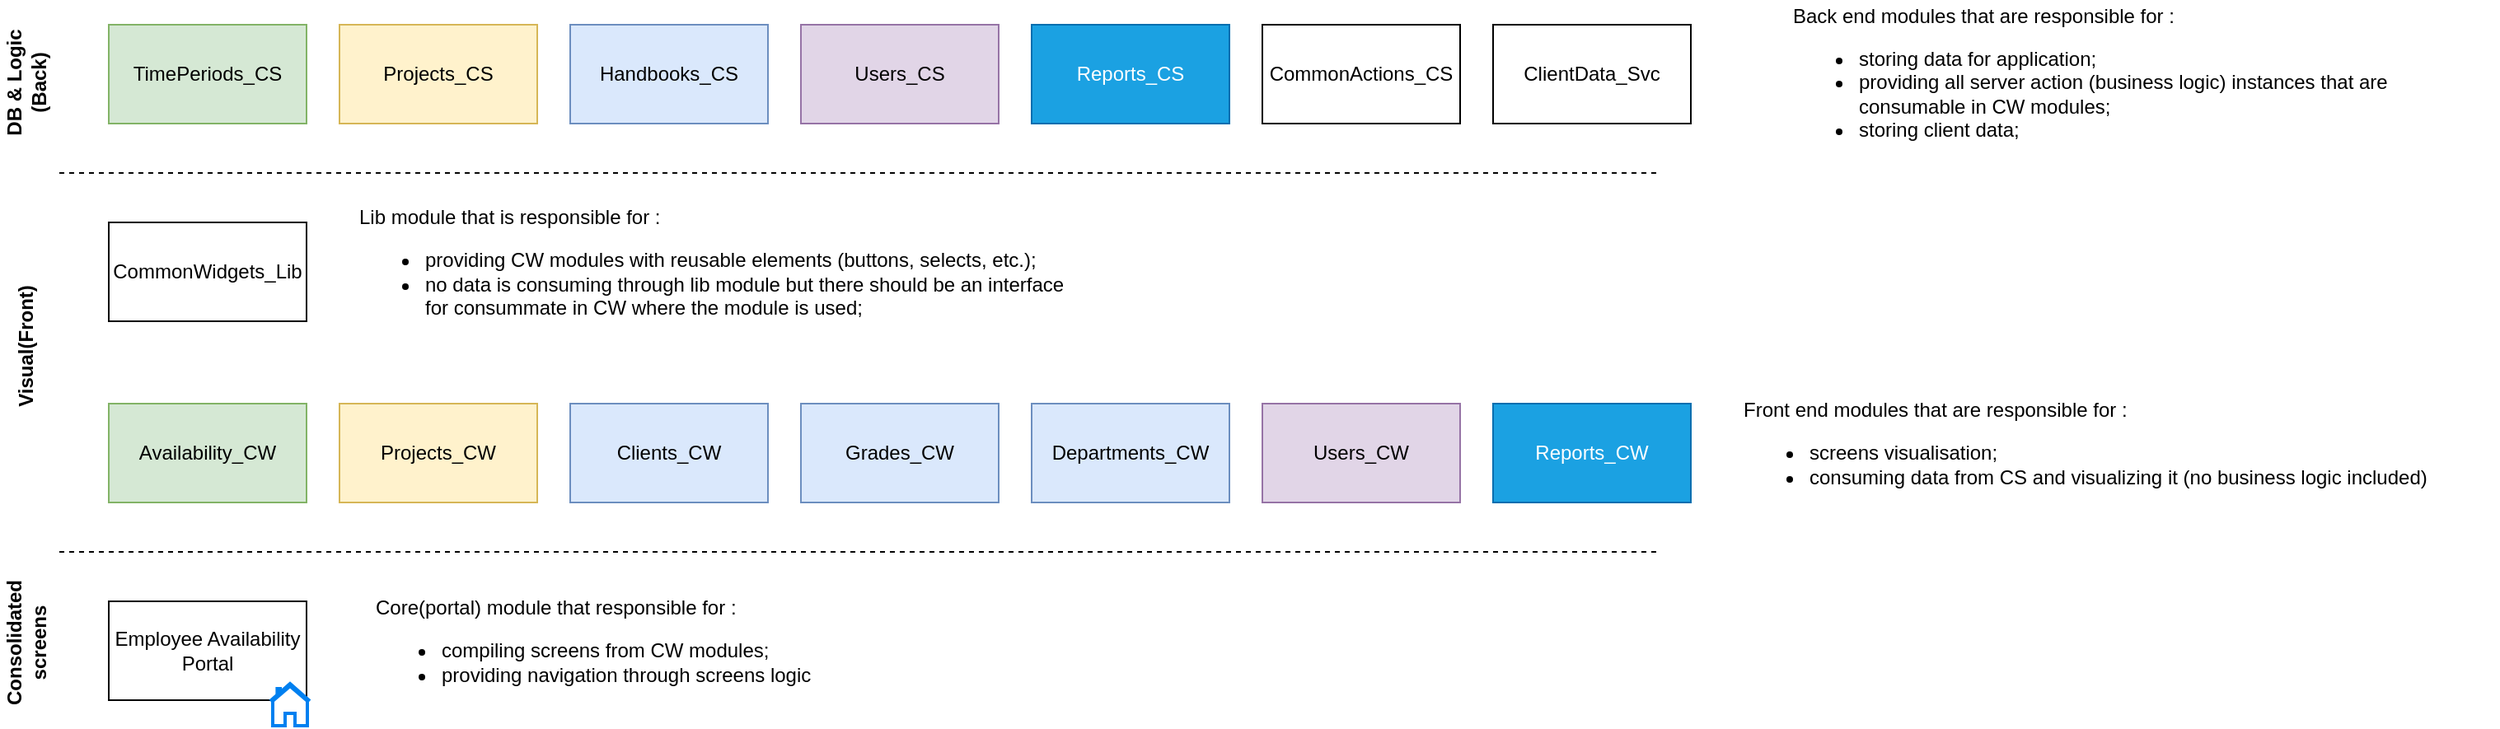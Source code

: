 <mxfile version="21.2.3" type="github">
  <diagram name="Page-1" id="EcyBj0qiCMglR1N4Lg6O">
    <mxGraphModel dx="2537" dy="1999" grid="1" gridSize="10" guides="1" tooltips="1" connect="1" arrows="1" fold="1" page="1" pageScale="1" pageWidth="850" pageHeight="1100" math="0" shadow="0">
      <root>
        <mxCell id="0" />
        <mxCell id="1" parent="0" />
        <mxCell id="KXue2aMbg075SF02Jcah-1" value="Employee Availability&lt;br&gt;Portal" style="rounded=0;whiteSpace=wrap;html=1;" parent="1" vertex="1">
          <mxGeometry x="60" y="-250" width="120" height="60" as="geometry" />
        </mxCell>
        <mxCell id="KXue2aMbg075SF02Jcah-2" value="TimePeriods_CS" style="rounded=0;whiteSpace=wrap;html=1;fillColor=#d5e8d4;strokeColor=#82b366;" parent="1" vertex="1">
          <mxGeometry x="60" y="-600" width="120" height="60" as="geometry" />
        </mxCell>
        <mxCell id="KXue2aMbg075SF02Jcah-3" value="Users_CS" style="rounded=0;whiteSpace=wrap;html=1;fillColor=#e1d5e7;strokeColor=#9673a6;" parent="1" vertex="1">
          <mxGeometry x="480" y="-600" width="120" height="60" as="geometry" />
        </mxCell>
        <mxCell id="KXue2aMbg075SF02Jcah-4" value="Handbooks_CS" style="rounded=0;whiteSpace=wrap;html=1;fillColor=#dae8fc;strokeColor=#6c8ebf;" parent="1" vertex="1">
          <mxGeometry x="340" y="-600" width="120" height="60" as="geometry" />
        </mxCell>
        <mxCell id="KXue2aMbg075SF02Jcah-5" value="Projects_CS" style="rounded=0;whiteSpace=wrap;html=1;fillColor=#fff2cc;strokeColor=#d6b656;" parent="1" vertex="1">
          <mxGeometry x="200" y="-600" width="120" height="60" as="geometry" />
        </mxCell>
        <mxCell id="KXue2aMbg075SF02Jcah-6" value="CommonWidgets_Lib" style="rounded=0;whiteSpace=wrap;html=1;" parent="1" vertex="1">
          <mxGeometry x="60" y="-480" width="120" height="60" as="geometry" />
        </mxCell>
        <mxCell id="KXue2aMbg075SF02Jcah-7" value="" style="endArrow=none;dashed=1;html=1;rounded=0;" parent="1" edge="1">
          <mxGeometry width="50" height="50" relative="1" as="geometry">
            <mxPoint x="30" y="-510" as="sourcePoint" />
            <mxPoint x="1000" y="-510" as="targetPoint" />
          </mxGeometry>
        </mxCell>
        <mxCell id="KXue2aMbg075SF02Jcah-8" value="" style="endArrow=none;dashed=1;html=1;rounded=0;" parent="1" edge="1">
          <mxGeometry width="50" height="50" relative="1" as="geometry">
            <mxPoint x="30" y="-280" as="sourcePoint" />
            <mxPoint x="1000" y="-280" as="targetPoint" />
          </mxGeometry>
        </mxCell>
        <mxCell id="KXue2aMbg075SF02Jcah-9" value="Availability_CW" style="rounded=0;whiteSpace=wrap;html=1;fillColor=#d5e8d4;strokeColor=#82b366;" parent="1" vertex="1">
          <mxGeometry x="60" y="-370" width="120" height="60" as="geometry" />
        </mxCell>
        <mxCell id="KXue2aMbg075SF02Jcah-10" value="Projects_CW" style="rounded=0;whiteSpace=wrap;html=1;fillColor=#fff2cc;strokeColor=#d6b656;" parent="1" vertex="1">
          <mxGeometry x="200" y="-370" width="120" height="60" as="geometry" />
        </mxCell>
        <mxCell id="KXue2aMbg075SF02Jcah-11" value="Clients_CW" style="rounded=0;whiteSpace=wrap;html=1;fillColor=#dae8fc;strokeColor=#6c8ebf;" parent="1" vertex="1">
          <mxGeometry x="340" y="-370" width="120" height="60" as="geometry" />
        </mxCell>
        <mxCell id="KXue2aMbg075SF02Jcah-12" value="Grades_CW" style="rounded=0;whiteSpace=wrap;html=1;fillColor=#dae8fc;strokeColor=#6c8ebf;" parent="1" vertex="1">
          <mxGeometry x="480" y="-370" width="120" height="60" as="geometry" />
        </mxCell>
        <mxCell id="KXue2aMbg075SF02Jcah-13" value="Departments_CW" style="rounded=0;whiteSpace=wrap;html=1;fillColor=#dae8fc;strokeColor=#6c8ebf;" parent="1" vertex="1">
          <mxGeometry x="620" y="-370" width="120" height="60" as="geometry" />
        </mxCell>
        <mxCell id="KXue2aMbg075SF02Jcah-14" value="Reports_CW" style="rounded=0;whiteSpace=wrap;html=1;fillColor=#1ba1e2;fontColor=#ffffff;strokeColor=#006EAF;" parent="1" vertex="1">
          <mxGeometry x="900" y="-370" width="120" height="60" as="geometry" />
        </mxCell>
        <mxCell id="KXue2aMbg075SF02Jcah-15" value="Visual(Front)" style="text;html=1;strokeColor=none;fillColor=none;align=center;verticalAlign=middle;whiteSpace=wrap;rounded=0;rotation=-90;fontStyle=1" parent="1" vertex="1">
          <mxGeometry x="-20" y="-420" width="60" height="30" as="geometry" />
        </mxCell>
        <mxCell id="KXue2aMbg075SF02Jcah-16" value="DB &amp;amp; Logic (Back)" style="text;html=1;strokeColor=none;fillColor=none;align=center;verticalAlign=middle;whiteSpace=wrap;rounded=0;rotation=-90;fontStyle=1" parent="1" vertex="1">
          <mxGeometry x="-40" y="-580" width="100" height="30" as="geometry" />
        </mxCell>
        <mxCell id="KXue2aMbg075SF02Jcah-17" value="Consolidated screens" style="text;html=1;strokeColor=none;fillColor=none;align=center;verticalAlign=middle;whiteSpace=wrap;rounded=0;rotation=-90;fontStyle=1" parent="1" vertex="1">
          <mxGeometry x="-20" y="-240" width="60" height="30" as="geometry" />
        </mxCell>
        <mxCell id="KXue2aMbg075SF02Jcah-18" value="" style="html=1;verticalLabelPosition=bottom;align=center;labelBackgroundColor=#ffffff;verticalAlign=top;strokeWidth=2;strokeColor=#0080F0;shadow=0;dashed=0;shape=mxgraph.ios7.icons.home;" parent="1" vertex="1">
          <mxGeometry x="158" y="-200" width="24" height="25.5" as="geometry" />
        </mxCell>
        <mxCell id="KXue2aMbg075SF02Jcah-19" value="Users_CW" style="rounded=0;whiteSpace=wrap;html=1;fillColor=#e1d5e7;strokeColor=#9673a6;" parent="1" vertex="1">
          <mxGeometry x="760" y="-370" width="120" height="60" as="geometry" />
        </mxCell>
        <mxCell id="KXue2aMbg075SF02Jcah-20" value="Reports_CS" style="rounded=0;whiteSpace=wrap;html=1;fillColor=#1ba1e2;fontColor=#ffffff;strokeColor=#006EAF;" parent="1" vertex="1">
          <mxGeometry x="620" y="-600" width="120" height="60" as="geometry" />
        </mxCell>
        <mxCell id="qNrUj9p6yA02Cgj47pUR-1" value="CommonActions_CS" style="rounded=0;whiteSpace=wrap;html=1;" parent="1" vertex="1">
          <mxGeometry x="760" y="-600" width="120" height="60" as="geometry" />
        </mxCell>
        <mxCell id="qNrUj9p6yA02Cgj47pUR-2" value="Core(portal) module that responsible for :&lt;br&gt;&lt;ul&gt;&lt;li&gt;compiling screens from CW modules;&lt;/li&gt;&lt;li&gt;providing navigation through screens logic&amp;nbsp;&lt;/li&gt;&lt;/ul&gt;" style="text;html=1;strokeColor=none;fillColor=none;align=left;verticalAlign=middle;whiteSpace=wrap;rounded=0;" parent="1" vertex="1">
          <mxGeometry x="220" y="-260" width="430" height="80" as="geometry" />
        </mxCell>
        <mxCell id="qNrUj9p6yA02Cgj47pUR-3" value="Front end modules that are responsible for :&lt;br&gt;&lt;ul&gt;&lt;li&gt;screens visualisation;&lt;/li&gt;&lt;li&gt;consuming data from CS and visualizing it (no business logic included)&amp;nbsp;&lt;/li&gt;&lt;/ul&gt;" style="text;html=1;strokeColor=none;fillColor=none;align=left;verticalAlign=middle;whiteSpace=wrap;rounded=0;" parent="1" vertex="1">
          <mxGeometry x="1050" y="-380" width="430" height="80" as="geometry" />
        </mxCell>
        <mxCell id="qNrUj9p6yA02Cgj47pUR-4" value="Lib module that is responsible for :&lt;br&gt;&lt;ul&gt;&lt;li&gt;&lt;span style=&quot;background-color: initial;&quot;&gt;providing CW modules with reusable elements (buttons, selects, etc.);&lt;/span&gt;&lt;/li&gt;&lt;li&gt;&lt;span style=&quot;background-color: initial;&quot;&gt;no data is consuming through lib module but there should be an interface for consummate&amp;nbsp;in CW where the module is used;&lt;/span&gt;&lt;br&gt;&lt;/li&gt;&lt;/ul&gt;" style="text;html=1;strokeColor=none;fillColor=none;align=left;verticalAlign=middle;whiteSpace=wrap;rounded=0;" parent="1" vertex="1">
          <mxGeometry x="210" y="-490" width="430" height="80" as="geometry" />
        </mxCell>
        <mxCell id="qNrUj9p6yA02Cgj47pUR-5" value="Back end modules that are responsible for :&lt;br&gt;&lt;ul&gt;&lt;li&gt;storing data for application;&lt;/li&gt;&lt;li&gt;providing all server action (business logic) instances that are consumable in CW modules;&lt;/li&gt;&lt;li&gt;storing client data;&lt;/li&gt;&lt;/ul&gt;" style="text;html=1;strokeColor=none;fillColor=none;align=left;verticalAlign=middle;whiteSpace=wrap;rounded=0;" parent="1" vertex="1">
          <mxGeometry x="1080" y="-605" width="430" height="80" as="geometry" />
        </mxCell>
        <mxCell id="nKooIkmwP3BJw4Nt55MR-1" value="ClientData_Svc" style="rounded=0;whiteSpace=wrap;html=1;" vertex="1" parent="1">
          <mxGeometry x="900" y="-600" width="120" height="60" as="geometry" />
        </mxCell>
      </root>
    </mxGraphModel>
  </diagram>
</mxfile>
